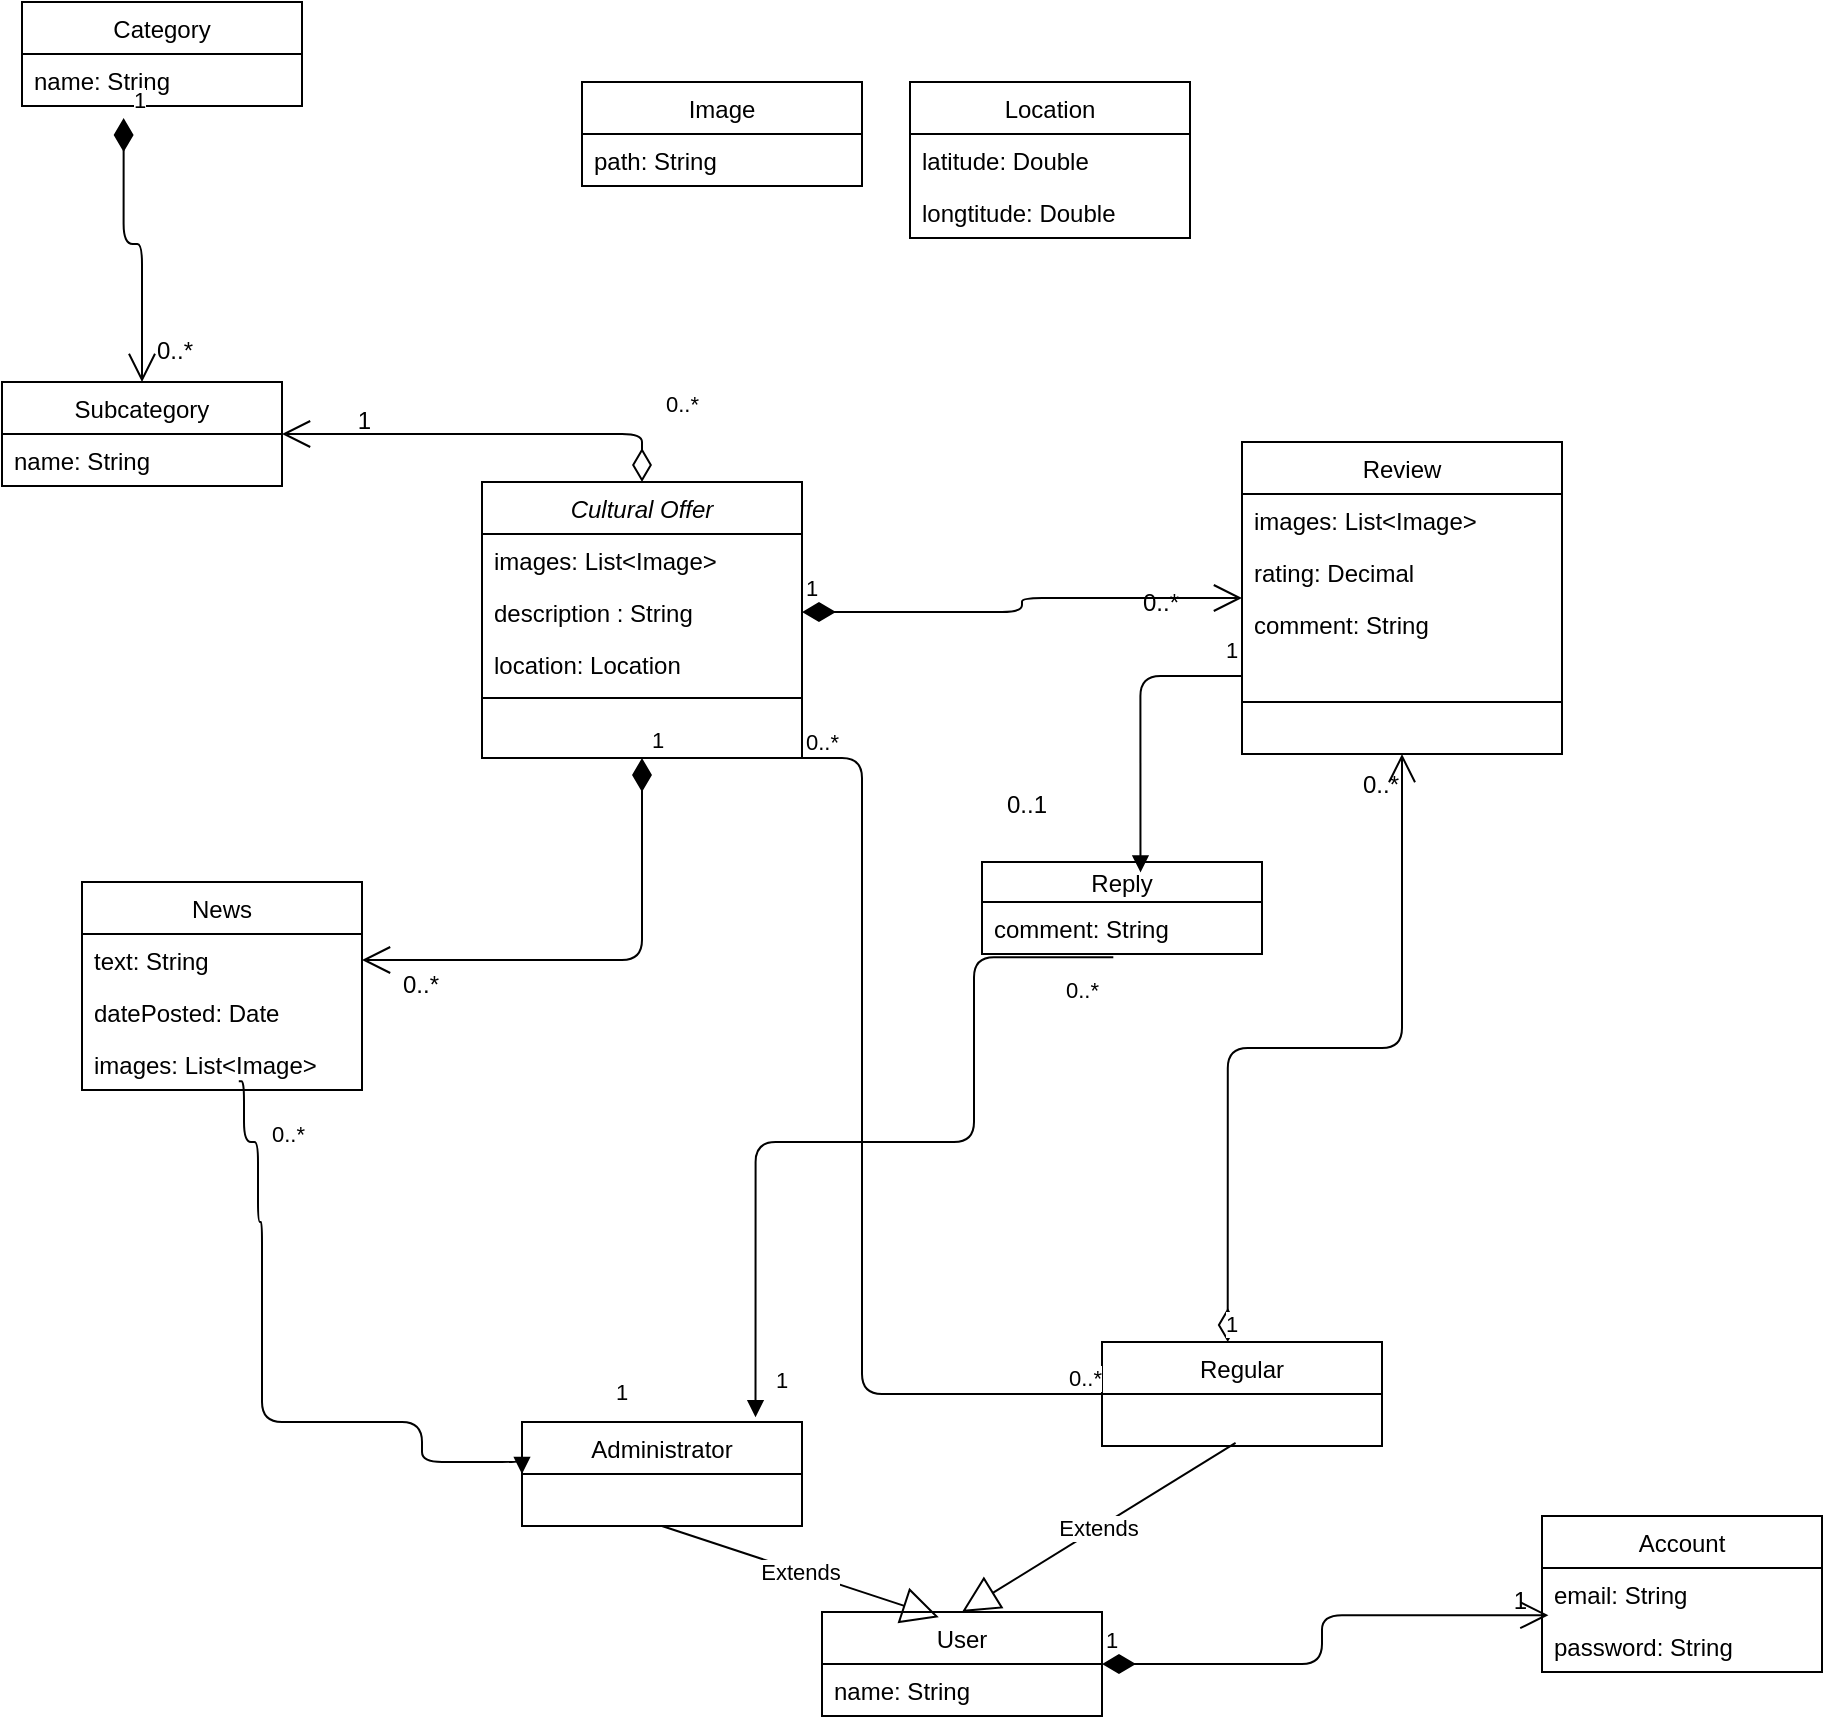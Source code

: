 <mxfile version="13.9.9" type="device"><diagram id="C5RBs43oDa-KdzZeNtuy" name="Page-1"><mxGraphModel dx="1038" dy="1717" grid="1" gridSize="10" guides="1" tooltips="1" connect="1" arrows="1" fold="1" page="1" pageScale="1" pageWidth="827" pageHeight="1169" math="0" shadow="0"><root><mxCell id="WIyWlLk6GJQsqaUBKTNV-0"/><mxCell id="WIyWlLk6GJQsqaUBKTNV-1" parent="WIyWlLk6GJQsqaUBKTNV-0"/><mxCell id="zkfFHV4jXpPFQw0GAbJ--0" value="Cultural Offer" style="swimlane;fontStyle=2;align=center;verticalAlign=top;childLayout=stackLayout;horizontal=1;startSize=26;horizontalStack=0;resizeParent=1;resizeLast=0;collapsible=1;marginBottom=0;rounded=0;shadow=0;strokeWidth=1;" parent="WIyWlLk6GJQsqaUBKTNV-1" vertex="1"><mxGeometry x="270" y="20" width="160" height="138" as="geometry"><mxRectangle x="230" y="140" width="160" height="26" as="alternateBounds"/></mxGeometry></mxCell><mxCell id="zkfFHV4jXpPFQw0GAbJ--3" value="images: List&lt;Image&gt;" style="text;align=left;verticalAlign=top;spacingLeft=4;spacingRight=4;overflow=hidden;rotatable=0;points=[[0,0.5],[1,0.5]];portConstraint=eastwest;rounded=0;shadow=0;html=0;" parent="zkfFHV4jXpPFQw0GAbJ--0" vertex="1"><mxGeometry y="26" width="160" height="26" as="geometry"/></mxCell><mxCell id="zkfFHV4jXpPFQw0GAbJ--1" value="description : String" style="text;align=left;verticalAlign=top;spacingLeft=4;spacingRight=4;overflow=hidden;rotatable=0;points=[[0,0.5],[1,0.5]];portConstraint=eastwest;" parent="zkfFHV4jXpPFQw0GAbJ--0" vertex="1"><mxGeometry y="52" width="160" height="26" as="geometry"/></mxCell><mxCell id="zkfFHV4jXpPFQw0GAbJ--5" value="location: Location" style="text;align=left;verticalAlign=top;spacingLeft=4;spacingRight=4;overflow=hidden;rotatable=0;points=[[0,0.5],[1,0.5]];portConstraint=eastwest;" parent="zkfFHV4jXpPFQw0GAbJ--0" vertex="1"><mxGeometry y="78" width="160" height="26" as="geometry"/></mxCell><mxCell id="zkfFHV4jXpPFQw0GAbJ--4" value="" style="line;html=1;strokeWidth=1;align=left;verticalAlign=middle;spacingTop=-1;spacingLeft=3;spacingRight=3;rotatable=0;labelPosition=right;points=[];portConstraint=eastwest;" parent="zkfFHV4jXpPFQw0GAbJ--0" vertex="1"><mxGeometry y="104" width="160" height="8" as="geometry"/></mxCell><mxCell id="zkfFHV4jXpPFQw0GAbJ--17" value="Review" style="swimlane;fontStyle=0;align=center;verticalAlign=top;childLayout=stackLayout;horizontal=1;startSize=26;horizontalStack=0;resizeParent=1;resizeLast=0;collapsible=1;marginBottom=0;rounded=0;shadow=0;strokeWidth=1;" parent="WIyWlLk6GJQsqaUBKTNV-1" vertex="1"><mxGeometry x="650" width="160" height="156" as="geometry"><mxRectangle x="550" y="140" width="160" height="26" as="alternateBounds"/></mxGeometry></mxCell><mxCell id="zkfFHV4jXpPFQw0GAbJ--19" value="images: List&lt;Image&gt;" style="text;align=left;verticalAlign=top;spacingLeft=4;spacingRight=4;overflow=hidden;rotatable=0;points=[[0,0.5],[1,0.5]];portConstraint=eastwest;rounded=0;shadow=0;html=0;" parent="zkfFHV4jXpPFQw0GAbJ--17" vertex="1"><mxGeometry y="26" width="160" height="26" as="geometry"/></mxCell><mxCell id="zkfFHV4jXpPFQw0GAbJ--20" value="rating: Decimal" style="text;align=left;verticalAlign=top;spacingLeft=4;spacingRight=4;overflow=hidden;rotatable=0;points=[[0,0.5],[1,0.5]];portConstraint=eastwest;rounded=0;shadow=0;html=0;" parent="zkfFHV4jXpPFQw0GAbJ--17" vertex="1"><mxGeometry y="52" width="160" height="26" as="geometry"/></mxCell><mxCell id="M5oPaxdz2sZe2TZAbHm1-54" value="comment: String" style="text;align=left;verticalAlign=top;spacingLeft=4;spacingRight=4;overflow=hidden;rotatable=0;points=[[0,0.5],[1,0.5]];portConstraint=eastwest;rounded=0;shadow=0;html=0;" parent="zkfFHV4jXpPFQw0GAbJ--17" vertex="1"><mxGeometry y="78" width="160" height="26" as="geometry"/></mxCell><mxCell id="zkfFHV4jXpPFQw0GAbJ--23" value="" style="line;html=1;strokeWidth=1;align=left;verticalAlign=middle;spacingTop=-1;spacingLeft=3;spacingRight=3;rotatable=0;labelPosition=right;points=[];portConstraint=eastwest;" parent="zkfFHV4jXpPFQw0GAbJ--17" vertex="1"><mxGeometry y="104" width="160" height="52" as="geometry"/></mxCell><mxCell id="zXrHfBSrUKKc3yBetieG-0" value="Location" style="swimlane;fontStyle=0;childLayout=stackLayout;horizontal=1;startSize=26;fillColor=none;horizontalStack=0;resizeParent=1;resizeParentMax=0;resizeLast=0;collapsible=1;marginBottom=0;" parent="WIyWlLk6GJQsqaUBKTNV-1" vertex="1"><mxGeometry x="484" y="-180" width="140" height="78" as="geometry"/></mxCell><mxCell id="zXrHfBSrUKKc3yBetieG-1" value="latitude: Double" style="text;strokeColor=none;fillColor=none;align=left;verticalAlign=top;spacingLeft=4;spacingRight=4;overflow=hidden;rotatable=0;points=[[0,0.5],[1,0.5]];portConstraint=eastwest;" parent="zXrHfBSrUKKc3yBetieG-0" vertex="1"><mxGeometry y="26" width="140" height="26" as="geometry"/></mxCell><mxCell id="zXrHfBSrUKKc3yBetieG-2" value="longtitude: Double" style="text;strokeColor=none;fillColor=none;align=left;verticalAlign=top;spacingLeft=4;spacingRight=4;overflow=hidden;rotatable=0;points=[[0,0.5],[1,0.5]];portConstraint=eastwest;" parent="zXrHfBSrUKKc3yBetieG-0" vertex="1"><mxGeometry y="52" width="140" height="26" as="geometry"/></mxCell><mxCell id="zXrHfBSrUKKc3yBetieG-4" value="Image" style="swimlane;fontStyle=0;childLayout=stackLayout;horizontal=1;startSize=26;fillColor=none;horizontalStack=0;resizeParent=1;resizeParentMax=0;resizeLast=0;collapsible=1;marginBottom=0;" parent="WIyWlLk6GJQsqaUBKTNV-1" vertex="1"><mxGeometry x="320" y="-180" width="140" height="52" as="geometry"/></mxCell><mxCell id="zXrHfBSrUKKc3yBetieG-5" value="path: String&#10;" style="text;strokeColor=none;fillColor=none;align=left;verticalAlign=top;spacingLeft=4;spacingRight=4;overflow=hidden;rotatable=0;points=[[0,0.5],[1,0.5]];portConstraint=eastwest;" parent="zXrHfBSrUKKc3yBetieG-4" vertex="1"><mxGeometry y="26" width="140" height="26" as="geometry"/></mxCell><mxCell id="M5oPaxdz2sZe2TZAbHm1-3" value="News" style="swimlane;fontStyle=0;childLayout=stackLayout;horizontal=1;startSize=26;fillColor=none;horizontalStack=0;resizeParent=1;resizeParentMax=0;resizeLast=0;collapsible=1;marginBottom=0;" parent="WIyWlLk6GJQsqaUBKTNV-1" vertex="1"><mxGeometry x="70" y="220" width="140" height="104" as="geometry"/></mxCell><mxCell id="M5oPaxdz2sZe2TZAbHm1-4" value="text: String" style="text;strokeColor=none;fillColor=none;align=left;verticalAlign=top;spacingLeft=4;spacingRight=4;overflow=hidden;rotatable=0;points=[[0,0.5],[1,0.5]];portConstraint=eastwest;" parent="M5oPaxdz2sZe2TZAbHm1-3" vertex="1"><mxGeometry y="26" width="140" height="26" as="geometry"/></mxCell><mxCell id="M5oPaxdz2sZe2TZAbHm1-6" value="datePosted: Date" style="text;strokeColor=none;fillColor=none;align=left;verticalAlign=top;spacingLeft=4;spacingRight=4;overflow=hidden;rotatable=0;points=[[0,0.5],[1,0.5]];portConstraint=eastwest;" parent="M5oPaxdz2sZe2TZAbHm1-3" vertex="1"><mxGeometry y="52" width="140" height="26" as="geometry"/></mxCell><mxCell id="IVhWN8lQDi5ZExlYh0CJ-4" value="images: List&lt;Image&gt;" style="text;strokeColor=none;fillColor=none;align=left;verticalAlign=top;spacingLeft=4;spacingRight=4;overflow=hidden;rotatable=0;points=[[0,0.5],[1,0.5]];portConstraint=eastwest;" vertex="1" parent="M5oPaxdz2sZe2TZAbHm1-3"><mxGeometry y="78" width="140" height="26" as="geometry"/></mxCell><mxCell id="M5oPaxdz2sZe2TZAbHm1-10" value="1" style="endArrow=open;html=1;endSize=12;startArrow=diamondThin;startSize=14;startFill=1;edgeStyle=orthogonalEdgeStyle;align=left;verticalAlign=bottom;exitX=0.5;exitY=1;exitDx=0;exitDy=0;" parent="WIyWlLk6GJQsqaUBKTNV-1" source="zkfFHV4jXpPFQw0GAbJ--0" target="M5oPaxdz2sZe2TZAbHm1-4" edge="1"><mxGeometry x="-1" y="3" relative="1" as="geometry"><mxPoint x="400" y="200" as="sourcePoint"/><mxPoint x="560" y="200" as="targetPoint"/><Array as="points"><mxPoint x="350" y="259"/></Array></mxGeometry></mxCell><mxCell id="M5oPaxdz2sZe2TZAbHm1-11" value="0..*" style="resizable=0;align=right;verticalAlign=bottom;labelBackgroundColor=none;fontSize=12;" parent="WIyWlLk6GJQsqaUBKTNV-1" connectable="0" vertex="1"><mxGeometry x="250" y="280" as="geometry"/></mxCell><mxCell id="M5oPaxdz2sZe2TZAbHm1-12" value="User" style="swimlane;fontStyle=0;childLayout=stackLayout;horizontal=1;startSize=26;fillColor=none;horizontalStack=0;resizeParent=1;resizeParentMax=0;resizeLast=0;collapsible=1;marginBottom=0;" parent="WIyWlLk6GJQsqaUBKTNV-1" vertex="1"><mxGeometry x="440" y="585" width="140" height="52" as="geometry"/></mxCell><mxCell id="M5oPaxdz2sZe2TZAbHm1-65" value="name: String" style="text;strokeColor=none;fillColor=none;align=left;verticalAlign=top;spacingLeft=4;spacingRight=4;overflow=hidden;rotatable=0;points=[[0,0.5],[1,0.5]];portConstraint=eastwest;" parent="M5oPaxdz2sZe2TZAbHm1-12" vertex="1"><mxGeometry y="26" width="140" height="26" as="geometry"/></mxCell><mxCell id="M5oPaxdz2sZe2TZAbHm1-16" value="Extends" style="endArrow=block;endSize=16;endFill=0;html=1;entryX=0.417;entryY=0.05;entryDx=0;entryDy=0;exitX=0.5;exitY=1;exitDx=0;exitDy=0;entryPerimeter=0;" parent="WIyWlLk6GJQsqaUBKTNV-1" source="M5oPaxdz2sZe2TZAbHm1-30" target="M5oPaxdz2sZe2TZAbHm1-12" edge="1"><mxGeometry width="160" relative="1" as="geometry"><mxPoint x="500" y="550" as="sourcePoint"/><mxPoint x="630" y="540" as="targetPoint"/></mxGeometry></mxCell><mxCell id="M5oPaxdz2sZe2TZAbHm1-17" value="Extends" style="endArrow=block;endSize=16;endFill=0;html=1;entryX=0.5;entryY=0;entryDx=0;entryDy=0;exitX=0.477;exitY=0.938;exitDx=0;exitDy=0;exitPerimeter=0;" parent="WIyWlLk6GJQsqaUBKTNV-1" target="M5oPaxdz2sZe2TZAbHm1-12" edge="1"><mxGeometry width="160" relative="1" as="geometry"><mxPoint x="646.78" y="500.388" as="sourcePoint"/><mxPoint x="630" y="480" as="targetPoint"/></mxGeometry></mxCell><mxCell id="M5oPaxdz2sZe2TZAbHm1-18" value="Account" style="swimlane;fontStyle=0;childLayout=stackLayout;horizontal=1;startSize=26;fillColor=none;horizontalStack=0;resizeParent=1;resizeParentMax=0;resizeLast=0;collapsible=1;marginBottom=0;" parent="WIyWlLk6GJQsqaUBKTNV-1" vertex="1"><mxGeometry x="800" y="537" width="140" height="78" as="geometry"/></mxCell><mxCell id="M5oPaxdz2sZe2TZAbHm1-19" value="email: String" style="text;strokeColor=none;fillColor=none;align=left;verticalAlign=top;spacingLeft=4;spacingRight=4;overflow=hidden;rotatable=0;points=[[0,0.5],[1,0.5]];portConstraint=eastwest;" parent="M5oPaxdz2sZe2TZAbHm1-18" vertex="1"><mxGeometry y="26" width="140" height="26" as="geometry"/></mxCell><mxCell id="M5oPaxdz2sZe2TZAbHm1-20" value="password: String&#10;" style="text;strokeColor=none;fillColor=none;align=left;verticalAlign=top;spacingLeft=4;spacingRight=4;overflow=hidden;rotatable=0;points=[[0,0.5],[1,0.5]];portConstraint=eastwest;" parent="M5oPaxdz2sZe2TZAbHm1-18" vertex="1"><mxGeometry y="52" width="140" height="26" as="geometry"/></mxCell><mxCell id="M5oPaxdz2sZe2TZAbHm1-25" value="1" style="endArrow=open;html=1;endSize=12;startArrow=diamondThin;startSize=14;startFill=1;edgeStyle=orthogonalEdgeStyle;align=left;verticalAlign=bottom;exitX=1;exitY=0.5;exitDx=0;exitDy=0;entryX=0;entryY=0.5;entryDx=0;entryDy=0;" parent="WIyWlLk6GJQsqaUBKTNV-1" source="zkfFHV4jXpPFQw0GAbJ--1" target="zkfFHV4jXpPFQw0GAbJ--17" edge="1"><mxGeometry x="-1" y="3" relative="1" as="geometry"><mxPoint x="450" y="80" as="sourcePoint"/><mxPoint x="540" y="100" as="targetPoint"/></mxGeometry></mxCell><mxCell id="M5oPaxdz2sZe2TZAbHm1-26" value="0..*" style="resizable=0;align=right;verticalAlign=bottom;labelBackgroundColor=none;fontSize=12;" parent="WIyWlLk6GJQsqaUBKTNV-1" connectable="0" vertex="1"><mxGeometry x="620" y="89" as="geometry"/></mxCell><mxCell id="M5oPaxdz2sZe2TZAbHm1-27" value="1" style="endArrow=open;html=1;endSize=12;startArrow=diamondThin;startSize=14;startFill=1;edgeStyle=orthogonalEdgeStyle;align=left;verticalAlign=bottom;entryX=0.023;entryY=0.908;entryDx=0;entryDy=0;entryPerimeter=0;exitX=1;exitY=0.5;exitDx=0;exitDy=0;" parent="WIyWlLk6GJQsqaUBKTNV-1" source="M5oPaxdz2sZe2TZAbHm1-12" target="M5oPaxdz2sZe2TZAbHm1-19" edge="1"><mxGeometry x="-1" y="3" relative="1" as="geometry"><mxPoint x="599.16" y="574.388" as="sourcePoint"/><mxPoint x="840" y="401.5" as="targetPoint"/></mxGeometry></mxCell><mxCell id="M5oPaxdz2sZe2TZAbHm1-29" value="1" style="resizable=0;align=right;verticalAlign=bottom;labelBackgroundColor=none;fontSize=12;" parent="WIyWlLk6GJQsqaUBKTNV-1" connectable="0" vertex="1"><mxGeometry x="840" y="402" as="geometry"><mxPoint x="-46" y="186" as="offset"/></mxGeometry></mxCell><mxCell id="M5oPaxdz2sZe2TZAbHm1-30" value="Administrator" style="swimlane;fontStyle=0;childLayout=stackLayout;horizontal=1;startSize=26;fillColor=none;horizontalStack=0;resizeParent=1;resizeParentMax=0;resizeLast=0;collapsible=1;marginBottom=0;" parent="WIyWlLk6GJQsqaUBKTNV-1" vertex="1"><mxGeometry x="290" y="490" width="140" height="52" as="geometry"/></mxCell><mxCell id="M5oPaxdz2sZe2TZAbHm1-34" value="Regular" style="swimlane;fontStyle=0;childLayout=stackLayout;horizontal=1;startSize=26;fillColor=none;horizontalStack=0;resizeParent=1;resizeParentMax=0;resizeLast=0;collapsible=1;marginBottom=0;" parent="WIyWlLk6GJQsqaUBKTNV-1" vertex="1"><mxGeometry x="580" y="450" width="140" height="52" as="geometry"/></mxCell><mxCell id="M5oPaxdz2sZe2TZAbHm1-39" value="1" style="endArrow=open;html=1;endSize=12;startArrow=diamondThin;startSize=14;startFill=0;edgeStyle=orthogonalEdgeStyle;align=left;verticalAlign=bottom;exitX=0.449;exitY=0;exitDx=0;exitDy=0;exitPerimeter=0;entryX=0.5;entryY=1;entryDx=0;entryDy=0;" parent="WIyWlLk6GJQsqaUBKTNV-1" source="M5oPaxdz2sZe2TZAbHm1-34" target="zkfFHV4jXpPFQw0GAbJ--17" edge="1"><mxGeometry x="-1" y="3" relative="1" as="geometry"><mxPoint x="610" y="280" as="sourcePoint"/><mxPoint x="770" y="280" as="targetPoint"/></mxGeometry></mxCell><mxCell id="M5oPaxdz2sZe2TZAbHm1-41" value="0..*" style="resizable=0;align=right;verticalAlign=bottom;labelBackgroundColor=none;fontSize=12;" parent="WIyWlLk6GJQsqaUBKTNV-1" connectable="0" vertex="1"><mxGeometry x="730" y="180" as="geometry"/></mxCell><mxCell id="M5oPaxdz2sZe2TZAbHm1-43" value="Reply" style="swimlane;fontStyle=0;childLayout=stackLayout;horizontal=1;startSize=20;fillColor=none;horizontalStack=0;resizeParent=1;resizeParentMax=0;resizeLast=0;collapsible=1;marginBottom=0;" parent="WIyWlLk6GJQsqaUBKTNV-1" vertex="1"><mxGeometry x="520" y="210" width="140" height="46" as="geometry"/></mxCell><mxCell id="M5oPaxdz2sZe2TZAbHm1-44" value="comment: String" style="text;strokeColor=none;fillColor=none;align=left;verticalAlign=top;spacingLeft=4;spacingRight=4;overflow=hidden;rotatable=0;points=[[0,0.5],[1,0.5]];portConstraint=eastwest;" parent="M5oPaxdz2sZe2TZAbHm1-43" vertex="1"><mxGeometry y="20" width="140" height="26" as="geometry"/></mxCell><mxCell id="M5oPaxdz2sZe2TZAbHm1-47" value="" style="endArrow=block;endFill=1;html=1;edgeStyle=orthogonalEdgeStyle;align=left;verticalAlign=top;exitX=0;exitY=0.75;exitDx=0;exitDy=0;entryX=0.566;entryY=0.113;entryDx=0;entryDy=0;entryPerimeter=0;" parent="WIyWlLk6GJQsqaUBKTNV-1" source="zkfFHV4jXpPFQw0GAbJ--17" target="M5oPaxdz2sZe2TZAbHm1-43" edge="1"><mxGeometry x="-1" relative="1" as="geometry"><mxPoint x="600" y="120" as="sourcePoint"/><mxPoint x="530" y="193" as="targetPoint"/></mxGeometry></mxCell><mxCell id="M5oPaxdz2sZe2TZAbHm1-48" value="1" style="edgeLabel;resizable=0;html=1;align=left;verticalAlign=bottom;" parent="M5oPaxdz2sZe2TZAbHm1-47" connectable="0" vertex="1"><mxGeometry x="-1" relative="1" as="geometry"><mxPoint x="-10" y="-5" as="offset"/></mxGeometry></mxCell><mxCell id="M5oPaxdz2sZe2TZAbHm1-49" value="0..1" style="resizable=0;align=right;verticalAlign=bottom;labelBackgroundColor=none;fontSize=12;" parent="WIyWlLk6GJQsqaUBKTNV-1" connectable="0" vertex="1"><mxGeometry x="554" y="190" as="geometry"/></mxCell><mxCell id="M5oPaxdz2sZe2TZAbHm1-58" value="" style="endArrow=block;endFill=1;html=1;edgeStyle=orthogonalEdgeStyle;align=left;verticalAlign=top;exitX=0.469;exitY=1.062;exitDx=0;exitDy=0;exitPerimeter=0;entryX=0.834;entryY=-0.046;entryDx=0;entryDy=0;entryPerimeter=0;" parent="WIyWlLk6GJQsqaUBKTNV-1" source="M5oPaxdz2sZe2TZAbHm1-44" target="M5oPaxdz2sZe2TZAbHm1-30" edge="1"><mxGeometry x="-1" relative="1" as="geometry"><mxPoint x="390" y="310" as="sourcePoint"/><mxPoint x="550" y="310" as="targetPoint"/><Array as="points"><mxPoint x="516" y="350"/><mxPoint x="407" y="350"/></Array></mxGeometry></mxCell><mxCell id="M5oPaxdz2sZe2TZAbHm1-59" value="0..*" style="edgeLabel;resizable=0;html=1;align=left;verticalAlign=bottom;" parent="M5oPaxdz2sZe2TZAbHm1-58" connectable="0" vertex="1"><mxGeometry x="-1" relative="1" as="geometry"><mxPoint x="-25.66" y="24.39" as="offset"/></mxGeometry></mxCell><mxCell id="M5oPaxdz2sZe2TZAbHm1-60" value="1" style="edgeLabel;resizable=0;html=1;align=left;verticalAlign=bottom;" parent="WIyWlLk6GJQsqaUBKTNV-1" connectable="0" vertex="1"><mxGeometry x="520" y="410.002" as="geometry"><mxPoint x="-105" y="67" as="offset"/></mxGeometry></mxCell><mxCell id="M5oPaxdz2sZe2TZAbHm1-61" value="0..*" style="endArrow=block;endFill=1;html=1;edgeStyle=orthogonalEdgeStyle;align=left;verticalAlign=top;entryX=0;entryY=0.5;entryDx=0;entryDy=0;exitX=0.56;exitY=0.831;exitDx=0;exitDy=0;exitPerimeter=0;" parent="WIyWlLk6GJQsqaUBKTNV-1" source="IVhWN8lQDi5ZExlYh0CJ-4" target="M5oPaxdz2sZe2TZAbHm1-30" edge="1"><mxGeometry x="-0.842" y="16" relative="1" as="geometry"><mxPoint x="110" y="350" as="sourcePoint"/><mxPoint x="270" y="510" as="targetPoint"/><Array as="points"><mxPoint x="151" y="320"/><mxPoint x="151" y="350"/><mxPoint x="158" y="350"/><mxPoint x="158" y="390"/><mxPoint x="160" y="390"/><mxPoint x="160" y="490"/><mxPoint x="240" y="490"/><mxPoint x="240" y="510"/><mxPoint x="290" y="510"/></Array><mxPoint x="-4" y="-10" as="offset"/></mxGeometry></mxCell><mxCell id="M5oPaxdz2sZe2TZAbHm1-63" value="&lt;span style=&quot;color: rgb(0, 0, 0); font-family: helvetica; font-size: 11px; font-style: normal; font-weight: 400; letter-spacing: normal; text-align: left; text-indent: 0px; text-transform: none; word-spacing: 0px; background-color: rgb(255, 255, 255); display: inline; float: none;&quot;&gt;1&lt;/span&gt;" style="text;whiteSpace=wrap;html=1;" parent="WIyWlLk6GJQsqaUBKTNV-1" vertex="1"><mxGeometry x="335" y="461" width="30" height="30" as="geometry"/></mxCell><mxCell id="M5oPaxdz2sZe2TZAbHm1-68" value="Category" style="swimlane;fontStyle=0;childLayout=stackLayout;horizontal=1;startSize=26;fillColor=none;horizontalStack=0;resizeParent=1;resizeParentMax=0;resizeLast=0;collapsible=1;marginBottom=0;" parent="WIyWlLk6GJQsqaUBKTNV-1" vertex="1"><mxGeometry x="40" y="-220" width="140" height="52" as="geometry"/></mxCell><mxCell id="M5oPaxdz2sZe2TZAbHm1-69" value="name: String" style="text;strokeColor=none;fillColor=none;align=left;verticalAlign=top;spacingLeft=4;spacingRight=4;overflow=hidden;rotatable=0;points=[[0,0.5],[1,0.5]];portConstraint=eastwest;" parent="M5oPaxdz2sZe2TZAbHm1-68" vertex="1"><mxGeometry y="26" width="140" height="26" as="geometry"/></mxCell><mxCell id="M5oPaxdz2sZe2TZAbHm1-72" value="Subcategory" style="swimlane;fontStyle=0;childLayout=stackLayout;horizontal=1;startSize=26;fillColor=none;horizontalStack=0;resizeParent=1;resizeParentMax=0;resizeLast=0;collapsible=1;marginBottom=0;" parent="WIyWlLk6GJQsqaUBKTNV-1" vertex="1"><mxGeometry x="30" y="-30" width="140" height="52" as="geometry"/></mxCell><mxCell id="M5oPaxdz2sZe2TZAbHm1-73" value="name: String" style="text;strokeColor=none;fillColor=none;align=left;verticalAlign=top;spacingLeft=4;spacingRight=4;overflow=hidden;rotatable=0;points=[[0,0.5],[1,0.5]];portConstraint=eastwest;" parent="M5oPaxdz2sZe2TZAbHm1-72" vertex="1"><mxGeometry y="26" width="140" height="26" as="geometry"/></mxCell><mxCell id="M5oPaxdz2sZe2TZAbHm1-76" value="0..*" style="endArrow=open;html=1;endSize=12;startArrow=diamondThin;startSize=14;startFill=0;edgeStyle=orthogonalEdgeStyle;align=left;verticalAlign=bottom;exitX=0.5;exitY=0;exitDx=0;exitDy=0;entryX=1;entryY=0.5;entryDx=0;entryDy=0;" parent="WIyWlLk6GJQsqaUBKTNV-1" source="zkfFHV4jXpPFQw0GAbJ--0" target="M5oPaxdz2sZe2TZAbHm1-72" edge="1"><mxGeometry x="-0.765" y="-12" relative="1" as="geometry"><mxPoint x="240" y="-80" as="sourcePoint"/><mxPoint x="230" y="-30" as="targetPoint"/><mxPoint x="10" y="6" as="offset"/></mxGeometry></mxCell><mxCell id="M5oPaxdz2sZe2TZAbHm1-79" value="1" style="resizable=0;align=right;verticalAlign=bottom;labelBackgroundColor=none;fontSize=12;" parent="WIyWlLk6GJQsqaUBKTNV-1" connectable="0" vertex="1"><mxGeometry x="220" y="60" as="geometry"><mxPoint x="-4" y="-62" as="offset"/></mxGeometry></mxCell><mxCell id="M5oPaxdz2sZe2TZAbHm1-84" value="" style="endArrow=none;html=1;edgeStyle=orthogonalEdgeStyle;entryX=0;entryY=0.5;entryDx=0;entryDy=0;exitX=1;exitY=1;exitDx=0;exitDy=0;" parent="WIyWlLk6GJQsqaUBKTNV-1" source="zkfFHV4jXpPFQw0GAbJ--0" target="M5oPaxdz2sZe2TZAbHm1-34" edge="1"><mxGeometry relative="1" as="geometry"><mxPoint x="390" y="180" as="sourcePoint"/><mxPoint x="590" y="400" as="targetPoint"/><Array as="points"><mxPoint x="460" y="158"/><mxPoint x="460" y="476"/></Array></mxGeometry></mxCell><mxCell id="M5oPaxdz2sZe2TZAbHm1-85" value="0..*" style="edgeLabel;resizable=0;html=1;align=left;verticalAlign=bottom;" parent="M5oPaxdz2sZe2TZAbHm1-84" connectable="0" vertex="1"><mxGeometry x="-1" relative="1" as="geometry"/></mxCell><mxCell id="M5oPaxdz2sZe2TZAbHm1-86" value="0..*" style="edgeLabel;resizable=0;html=1;align=right;verticalAlign=bottom;" parent="M5oPaxdz2sZe2TZAbHm1-84" connectable="0" vertex="1"><mxGeometry x="1" relative="1" as="geometry"/></mxCell><mxCell id="IVhWN8lQDi5ZExlYh0CJ-0" value="1" style="endArrow=open;html=1;endSize=12;startArrow=diamondThin;startSize=14;startFill=1;edgeStyle=orthogonalEdgeStyle;align=left;verticalAlign=bottom;exitX=0.363;exitY=1.231;exitDx=0;exitDy=0;exitPerimeter=0;entryX=0.5;entryY=0;entryDx=0;entryDy=0;" edge="1" parent="WIyWlLk6GJQsqaUBKTNV-1" source="M5oPaxdz2sZe2TZAbHm1-69" target="M5oPaxdz2sZe2TZAbHm1-72"><mxGeometry x="-1" y="3" relative="1" as="geometry"><mxPoint x="60" y="-120" as="sourcePoint"/><mxPoint x="220" y="-120" as="targetPoint"/><Array as="points"><mxPoint x="91" y="-99"/><mxPoint x="100" y="-99"/></Array></mxGeometry></mxCell><mxCell id="IVhWN8lQDi5ZExlYh0CJ-1" value="0..*" style="resizable=0;align=right;verticalAlign=bottom;labelBackgroundColor=none;fontSize=12;" connectable="0" vertex="1" parent="WIyWlLk6GJQsqaUBKTNV-1"><mxGeometry x="270" y="298" as="geometry"><mxPoint x="-143" y="-335" as="offset"/></mxGeometry></mxCell></root></mxGraphModel></diagram></mxfile>